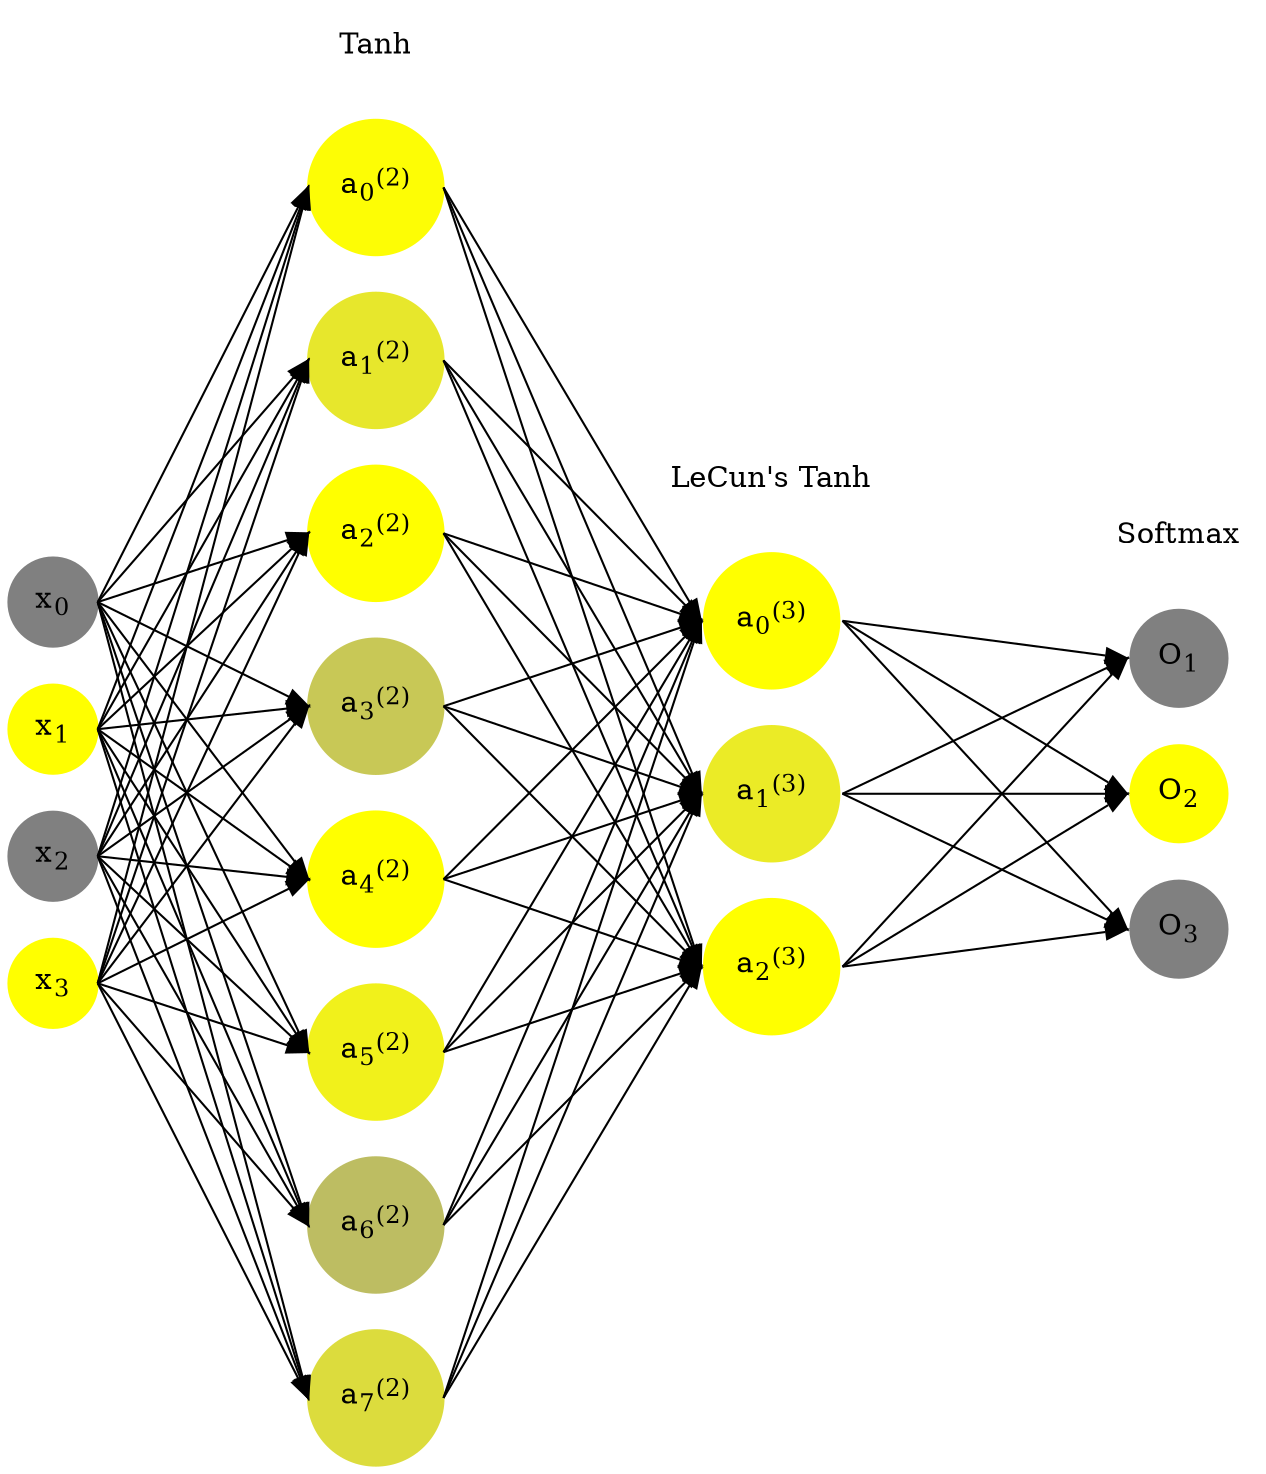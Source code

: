 digraph G {
	rankdir = LR;
	splines=false;
	edge[style=invis];
	ranksep= 1.4;
	{
	node [shape=circle, color="0.1667, 0.0, 0.5", style=filled, fillcolor="0.1667, 0.0, 0.5"];
	x0 [label=<x<sub>0</sub>>];
	}
	{
	node [shape=circle, color="0.1667, 1.0, 1.0", style=filled, fillcolor="0.1667, 1.0, 1.0"];
	x1 [label=<x<sub>1</sub>>];
	}
	{
	node [shape=circle, color="0.1667, 0.0, 0.5", style=filled, fillcolor="0.1667, 0.0, 0.5"];
	x2 [label=<x<sub>2</sub>>];
	}
	{
	node [shape=circle, color="0.1667, 1.0, 1.0", style=filled, fillcolor="0.1667, 1.0, 1.0"];
	x3 [label=<x<sub>3</sub>>];
	}
	{
	node [shape=circle, color="0.1667, 0.978728, 0.989364", style=filled, fillcolor="0.1667, 0.978728, 0.989364"];
	a02 [label=<a<sub>0</sub><sup>(2)</sup>>];
	}
	{
	node [shape=circle, color="0.1667, 0.805790, 0.902895", style=filled, fillcolor="0.1667, 0.805790, 0.902895"];
	a12 [label=<a<sub>1</sub><sup>(2)</sup>>];
	}
	{
	node [shape=circle, color="0.1667, 0.998324, 0.999162", style=filled, fillcolor="0.1667, 0.998324, 0.999162"];
	a22 [label=<a<sub>2</sub><sup>(2)</sup>>];
	}
	{
	node [shape=circle, color="0.1667, 0.567043, 0.783521", style=filled, fillcolor="0.1667, 0.567043, 0.783521"];
	a32 [label=<a<sub>3</sub><sup>(2)</sup>>];
	}
	{
	node [shape=circle, color="0.1667, 0.996930, 0.998465", style=filled, fillcolor="0.1667, 0.996930, 0.998465"];
	a42 [label=<a<sub>4</sub><sup>(2)</sup>>];
	}
	{
	node [shape=circle, color="0.1667, 0.884152, 0.942076", style=filled, fillcolor="0.1667, 0.884152, 0.942076"];
	a52 [label=<a<sub>5</sub><sup>(2)</sup>>];
	}
	{
	node [shape=circle, color="0.1667, 0.483208, 0.741604", style=filled, fillcolor="0.1667, 0.483208, 0.741604"];
	a62 [label=<a<sub>6</sub><sup>(2)</sup>>];
	}
	{
	node [shape=circle, color="0.1667, 0.719971, 0.859985", style=filled, fillcolor="0.1667, 0.719971, 0.859985"];
	a72 [label=<a<sub>7</sub><sup>(2)</sup>>];
	}
	{
	node [shape=circle, color="0.1667, 1.708357, 1.354179", style=filled, fillcolor="0.1667, 1.708357, 1.354179"];
	a03 [label=<a<sub>0</sub><sup>(3)</sup>>];
	}
	{
	node [shape=circle, color="0.1667, 0.837685, 0.918843", style=filled, fillcolor="0.1667, 0.837685, 0.918843"];
	a13 [label=<a<sub>1</sub><sup>(3)</sup>>];
	}
	{
	node [shape=circle, color="0.1667, 1.695851, 1.347925", style=filled, fillcolor="0.1667, 1.695851, 1.347925"];
	a23 [label=<a<sub>2</sub><sup>(3)</sup>>];
	}
	{
	node [shape=circle, color="0.1667, 0.0, 0.5", style=filled, fillcolor="0.1667, 0.0, 0.5"];
	O1 [label=<O<sub>1</sub>>];
	}
	{
	node [shape=circle, color="0.1667, 1.0, 1.0", style=filled, fillcolor="0.1667, 1.0, 1.0"];
	O2 [label=<O<sub>2</sub>>];
	}
	{
	node [shape=circle, color="0.1667, 0.0, 0.5", style=filled, fillcolor="0.1667, 0.0, 0.5"];
	O3 [label=<O<sub>3</sub>>];
	}
	{
	rank=same;
	x0->x1->x2->x3;
	}
	{
	rank=same;
	a02->a12->a22->a32->a42->a52->a62->a72;
	}
	{
	rank=same;
	a03->a13->a23;
	}
	{
	rank=same;
	O1->O2->O3;
	}
	l1 [shape=plaintext,label="Tanh"];
	l1->a02;
	{rank=same; l1;a02};
	l2 [shape=plaintext,label="LeCun's Tanh"];
	l2->a03;
	{rank=same; l2;a03};
	l3 [shape=plaintext,label="Softmax"];
	l3->O1;
	{rank=same; l3;O1};
edge[style=solid, tailport=e, headport=w];
	{x0;x1;x2;x3} -> {a02;a12;a22;a32;a42;a52;a62;a72};
	{a02;a12;a22;a32;a42;a52;a62;a72} -> {a03;a13;a23};
	{a03;a13;a23} -> {O1,O2,O3};
}